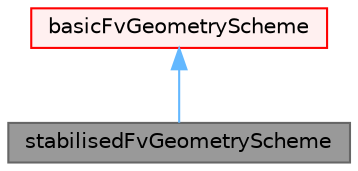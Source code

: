 digraph "stabilisedFvGeometryScheme"
{
 // LATEX_PDF_SIZE
  bgcolor="transparent";
  edge [fontname=Helvetica,fontsize=10,labelfontname=Helvetica,labelfontsize=10];
  node [fontname=Helvetica,fontsize=10,shape=box,height=0.2,width=0.4];
  Node1 [id="Node000001",label="stabilisedFvGeometryScheme",height=0.2,width=0.4,color="gray40", fillcolor="grey60", style="filled", fontcolor="black",tooltip="Geometry calculation scheme that implements face geometry calculation using normal-component-of-area ..."];
  Node2 -> Node1 [id="edge1_Node000001_Node000002",dir="back",color="steelblue1",style="solid",tooltip=" "];
  Node2 [id="Node000002",label="basicFvGeometryScheme",height=0.2,width=0.4,color="red", fillcolor="#FFF0F0", style="filled",URL="$classFoam_1_1basicFvGeometryScheme.html",tooltip="Default geometry calculation scheme. Slight stabilisation for bad meshes."];
}
